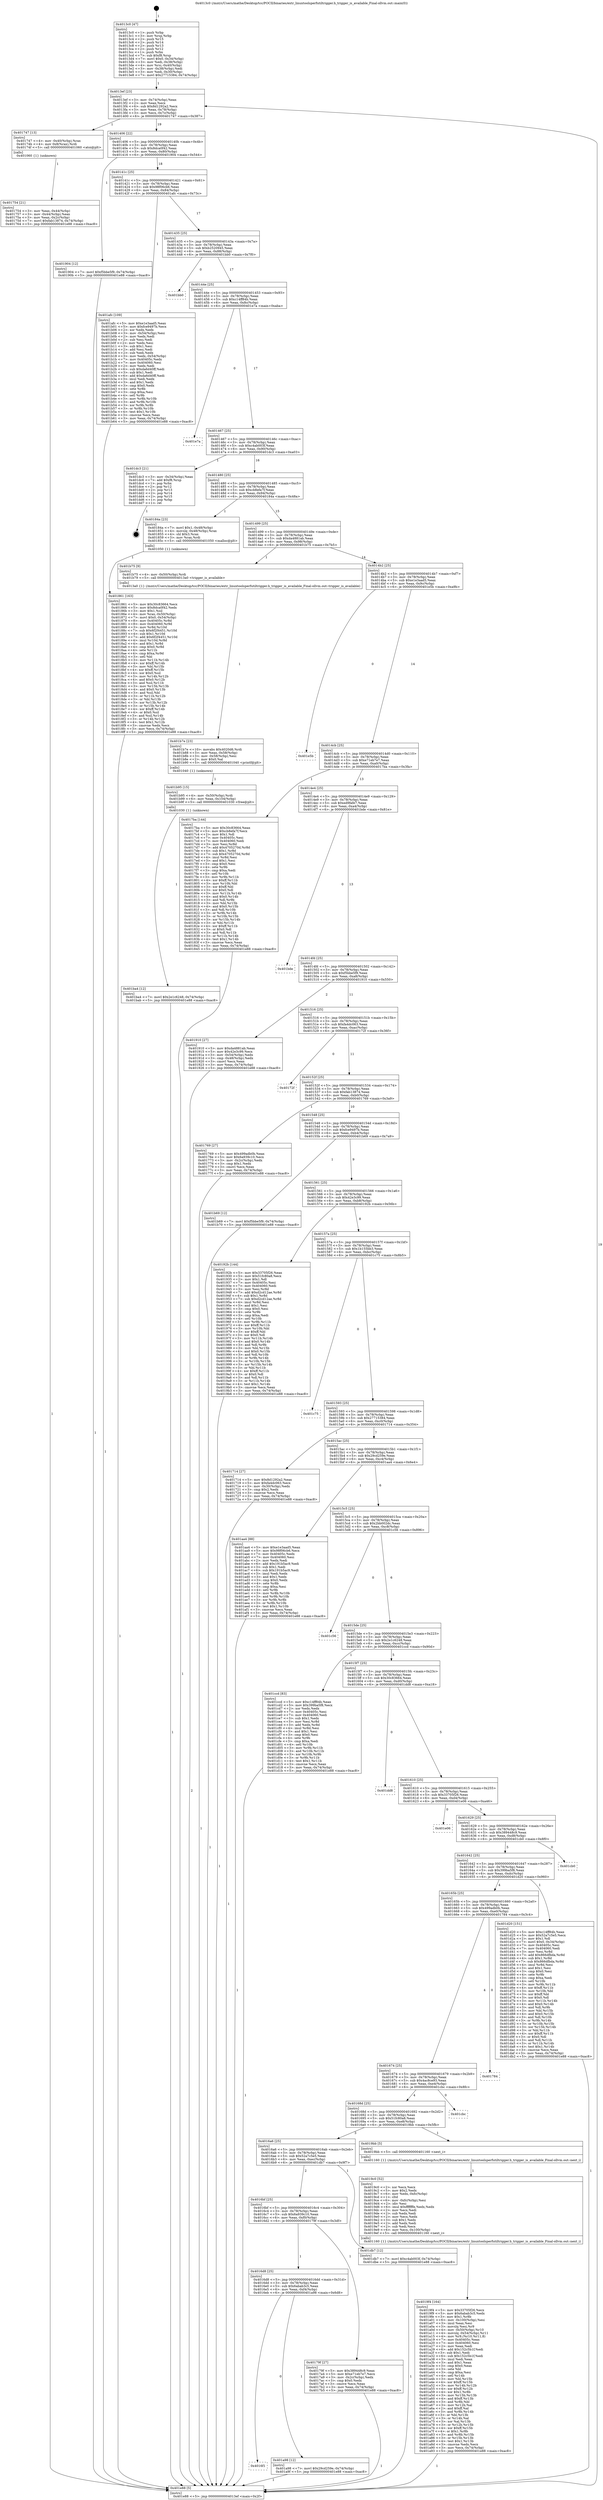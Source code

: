 digraph "0x4013c0" {
  label = "0x4013c0 (/mnt/c/Users/mathe/Desktop/tcc/POCII/binaries/extr_linuxtoolsperfutiltrigger.h_trigger_is_available_Final-ollvm.out::main(0))"
  labelloc = "t"
  node[shape=record]

  Entry [label="",width=0.3,height=0.3,shape=circle,fillcolor=black,style=filled]
  "0x4013ef" [label="{
     0x4013ef [23]\l
     | [instrs]\l
     &nbsp;&nbsp;0x4013ef \<+3\>: mov -0x74(%rbp),%eax\l
     &nbsp;&nbsp;0x4013f2 \<+2\>: mov %eax,%ecx\l
     &nbsp;&nbsp;0x4013f4 \<+6\>: sub $0x8d1292a2,%ecx\l
     &nbsp;&nbsp;0x4013fa \<+3\>: mov %eax,-0x78(%rbp)\l
     &nbsp;&nbsp;0x4013fd \<+3\>: mov %ecx,-0x7c(%rbp)\l
     &nbsp;&nbsp;0x401400 \<+6\>: je 0000000000401747 \<main+0x387\>\l
  }"]
  "0x401747" [label="{
     0x401747 [13]\l
     | [instrs]\l
     &nbsp;&nbsp;0x401747 \<+4\>: mov -0x40(%rbp),%rax\l
     &nbsp;&nbsp;0x40174b \<+4\>: mov 0x8(%rax),%rdi\l
     &nbsp;&nbsp;0x40174f \<+5\>: call 0000000000401060 \<atoi@plt\>\l
     | [calls]\l
     &nbsp;&nbsp;0x401060 \{1\} (unknown)\l
  }"]
  "0x401406" [label="{
     0x401406 [22]\l
     | [instrs]\l
     &nbsp;&nbsp;0x401406 \<+5\>: jmp 000000000040140b \<main+0x4b\>\l
     &nbsp;&nbsp;0x40140b \<+3\>: mov -0x78(%rbp),%eax\l
     &nbsp;&nbsp;0x40140e \<+5\>: sub $0x8dca0f42,%eax\l
     &nbsp;&nbsp;0x401413 \<+3\>: mov %eax,-0x80(%rbp)\l
     &nbsp;&nbsp;0x401416 \<+6\>: je 0000000000401904 \<main+0x544\>\l
  }"]
  Exit [label="",width=0.3,height=0.3,shape=circle,fillcolor=black,style=filled,peripheries=2]
  "0x401904" [label="{
     0x401904 [12]\l
     | [instrs]\l
     &nbsp;&nbsp;0x401904 \<+7\>: movl $0xf5bbe5f9,-0x74(%rbp)\l
     &nbsp;&nbsp;0x40190b \<+5\>: jmp 0000000000401e88 \<main+0xac8\>\l
  }"]
  "0x40141c" [label="{
     0x40141c [25]\l
     | [instrs]\l
     &nbsp;&nbsp;0x40141c \<+5\>: jmp 0000000000401421 \<main+0x61\>\l
     &nbsp;&nbsp;0x401421 \<+3\>: mov -0x78(%rbp),%eax\l
     &nbsp;&nbsp;0x401424 \<+5\>: sub $0x98f06cb6,%eax\l
     &nbsp;&nbsp;0x401429 \<+6\>: mov %eax,-0x84(%rbp)\l
     &nbsp;&nbsp;0x40142f \<+6\>: je 0000000000401afc \<main+0x73c\>\l
  }"]
  "0x401ba4" [label="{
     0x401ba4 [12]\l
     | [instrs]\l
     &nbsp;&nbsp;0x401ba4 \<+7\>: movl $0x2e1c6248,-0x74(%rbp)\l
     &nbsp;&nbsp;0x401bab \<+5\>: jmp 0000000000401e88 \<main+0xac8\>\l
  }"]
  "0x401afc" [label="{
     0x401afc [109]\l
     | [instrs]\l
     &nbsp;&nbsp;0x401afc \<+5\>: mov $0xe1e3aad5,%eax\l
     &nbsp;&nbsp;0x401b01 \<+5\>: mov $0xfce9497b,%ecx\l
     &nbsp;&nbsp;0x401b06 \<+2\>: xor %edx,%edx\l
     &nbsp;&nbsp;0x401b08 \<+3\>: mov -0x54(%rbp),%esi\l
     &nbsp;&nbsp;0x401b0b \<+2\>: mov %edx,%edi\l
     &nbsp;&nbsp;0x401b0d \<+2\>: sub %esi,%edi\l
     &nbsp;&nbsp;0x401b0f \<+2\>: mov %edx,%esi\l
     &nbsp;&nbsp;0x401b11 \<+3\>: sub $0x1,%esi\l
     &nbsp;&nbsp;0x401b14 \<+2\>: add %esi,%edi\l
     &nbsp;&nbsp;0x401b16 \<+2\>: sub %edi,%edx\l
     &nbsp;&nbsp;0x401b18 \<+3\>: mov %edx,-0x54(%rbp)\l
     &nbsp;&nbsp;0x401b1b \<+7\>: mov 0x40405c,%edx\l
     &nbsp;&nbsp;0x401b22 \<+7\>: mov 0x404060,%esi\l
     &nbsp;&nbsp;0x401b29 \<+2\>: mov %edx,%edi\l
     &nbsp;&nbsp;0x401b2b \<+6\>: sub $0xda6d40ff,%edi\l
     &nbsp;&nbsp;0x401b31 \<+3\>: sub $0x1,%edi\l
     &nbsp;&nbsp;0x401b34 \<+6\>: add $0xda6d40ff,%edi\l
     &nbsp;&nbsp;0x401b3a \<+3\>: imul %edi,%edx\l
     &nbsp;&nbsp;0x401b3d \<+3\>: and $0x1,%edx\l
     &nbsp;&nbsp;0x401b40 \<+3\>: cmp $0x0,%edx\l
     &nbsp;&nbsp;0x401b43 \<+4\>: sete %r8b\l
     &nbsp;&nbsp;0x401b47 \<+3\>: cmp $0xa,%esi\l
     &nbsp;&nbsp;0x401b4a \<+4\>: setl %r9b\l
     &nbsp;&nbsp;0x401b4e \<+3\>: mov %r8b,%r10b\l
     &nbsp;&nbsp;0x401b51 \<+3\>: and %r9b,%r10b\l
     &nbsp;&nbsp;0x401b54 \<+3\>: xor %r9b,%r8b\l
     &nbsp;&nbsp;0x401b57 \<+3\>: or %r8b,%r10b\l
     &nbsp;&nbsp;0x401b5a \<+4\>: test $0x1,%r10b\l
     &nbsp;&nbsp;0x401b5e \<+3\>: cmovne %ecx,%eax\l
     &nbsp;&nbsp;0x401b61 \<+3\>: mov %eax,-0x74(%rbp)\l
     &nbsp;&nbsp;0x401b64 \<+5\>: jmp 0000000000401e88 \<main+0xac8\>\l
  }"]
  "0x401435" [label="{
     0x401435 [25]\l
     | [instrs]\l
     &nbsp;&nbsp;0x401435 \<+5\>: jmp 000000000040143a \<main+0x7a\>\l
     &nbsp;&nbsp;0x40143a \<+3\>: mov -0x78(%rbp),%eax\l
     &nbsp;&nbsp;0x40143d \<+5\>: sub $0xb2520945,%eax\l
     &nbsp;&nbsp;0x401442 \<+6\>: mov %eax,-0x88(%rbp)\l
     &nbsp;&nbsp;0x401448 \<+6\>: je 0000000000401bb0 \<main+0x7f0\>\l
  }"]
  "0x401b95" [label="{
     0x401b95 [15]\l
     | [instrs]\l
     &nbsp;&nbsp;0x401b95 \<+4\>: mov -0x50(%rbp),%rdi\l
     &nbsp;&nbsp;0x401b99 \<+6\>: mov %eax,-0x104(%rbp)\l
     &nbsp;&nbsp;0x401b9f \<+5\>: call 0000000000401030 \<free@plt\>\l
     | [calls]\l
     &nbsp;&nbsp;0x401030 \{1\} (unknown)\l
  }"]
  "0x401bb0" [label="{
     0x401bb0\l
  }", style=dashed]
  "0x40144e" [label="{
     0x40144e [25]\l
     | [instrs]\l
     &nbsp;&nbsp;0x40144e \<+5\>: jmp 0000000000401453 \<main+0x93\>\l
     &nbsp;&nbsp;0x401453 \<+3\>: mov -0x78(%rbp),%eax\l
     &nbsp;&nbsp;0x401456 \<+5\>: sub $0xc14ff84b,%eax\l
     &nbsp;&nbsp;0x40145b \<+6\>: mov %eax,-0x8c(%rbp)\l
     &nbsp;&nbsp;0x401461 \<+6\>: je 0000000000401e7a \<main+0xaba\>\l
  }"]
  "0x401b7e" [label="{
     0x401b7e [23]\l
     | [instrs]\l
     &nbsp;&nbsp;0x401b7e \<+10\>: movabs $0x4020d6,%rdi\l
     &nbsp;&nbsp;0x401b88 \<+3\>: mov %eax,-0x58(%rbp)\l
     &nbsp;&nbsp;0x401b8b \<+3\>: mov -0x58(%rbp),%esi\l
     &nbsp;&nbsp;0x401b8e \<+2\>: mov $0x0,%al\l
     &nbsp;&nbsp;0x401b90 \<+5\>: call 0000000000401040 \<printf@plt\>\l
     | [calls]\l
     &nbsp;&nbsp;0x401040 \{1\} (unknown)\l
  }"]
  "0x401e7a" [label="{
     0x401e7a\l
  }", style=dashed]
  "0x401467" [label="{
     0x401467 [25]\l
     | [instrs]\l
     &nbsp;&nbsp;0x401467 \<+5\>: jmp 000000000040146c \<main+0xac\>\l
     &nbsp;&nbsp;0x40146c \<+3\>: mov -0x78(%rbp),%eax\l
     &nbsp;&nbsp;0x40146f \<+5\>: sub $0xc4ab003f,%eax\l
     &nbsp;&nbsp;0x401474 \<+6\>: mov %eax,-0x90(%rbp)\l
     &nbsp;&nbsp;0x40147a \<+6\>: je 0000000000401dc3 \<main+0xa03\>\l
  }"]
  "0x4016f1" [label="{
     0x4016f1\l
  }", style=dashed]
  "0x401dc3" [label="{
     0x401dc3 [21]\l
     | [instrs]\l
     &nbsp;&nbsp;0x401dc3 \<+3\>: mov -0x34(%rbp),%eax\l
     &nbsp;&nbsp;0x401dc6 \<+7\>: add $0xf8,%rsp\l
     &nbsp;&nbsp;0x401dcd \<+1\>: pop %rbx\l
     &nbsp;&nbsp;0x401dce \<+2\>: pop %r12\l
     &nbsp;&nbsp;0x401dd0 \<+2\>: pop %r13\l
     &nbsp;&nbsp;0x401dd2 \<+2\>: pop %r14\l
     &nbsp;&nbsp;0x401dd4 \<+2\>: pop %r15\l
     &nbsp;&nbsp;0x401dd6 \<+1\>: pop %rbp\l
     &nbsp;&nbsp;0x401dd7 \<+1\>: ret\l
  }"]
  "0x401480" [label="{
     0x401480 [25]\l
     | [instrs]\l
     &nbsp;&nbsp;0x401480 \<+5\>: jmp 0000000000401485 \<main+0xc5\>\l
     &nbsp;&nbsp;0x401485 \<+3\>: mov -0x78(%rbp),%eax\l
     &nbsp;&nbsp;0x401488 \<+5\>: sub $0xcb8efa7f,%eax\l
     &nbsp;&nbsp;0x40148d \<+6\>: mov %eax,-0x94(%rbp)\l
     &nbsp;&nbsp;0x401493 \<+6\>: je 000000000040184a \<main+0x48a\>\l
  }"]
  "0x401a98" [label="{
     0x401a98 [12]\l
     | [instrs]\l
     &nbsp;&nbsp;0x401a98 \<+7\>: movl $0x29cd259e,-0x74(%rbp)\l
     &nbsp;&nbsp;0x401a9f \<+5\>: jmp 0000000000401e88 \<main+0xac8\>\l
  }"]
  "0x40184a" [label="{
     0x40184a [23]\l
     | [instrs]\l
     &nbsp;&nbsp;0x40184a \<+7\>: movl $0x1,-0x48(%rbp)\l
     &nbsp;&nbsp;0x401851 \<+4\>: movslq -0x48(%rbp),%rax\l
     &nbsp;&nbsp;0x401855 \<+4\>: shl $0x3,%rax\l
     &nbsp;&nbsp;0x401859 \<+3\>: mov %rax,%rdi\l
     &nbsp;&nbsp;0x40185c \<+5\>: call 0000000000401050 \<malloc@plt\>\l
     | [calls]\l
     &nbsp;&nbsp;0x401050 \{1\} (unknown)\l
  }"]
  "0x401499" [label="{
     0x401499 [25]\l
     | [instrs]\l
     &nbsp;&nbsp;0x401499 \<+5\>: jmp 000000000040149e \<main+0xde\>\l
     &nbsp;&nbsp;0x40149e \<+3\>: mov -0x78(%rbp),%eax\l
     &nbsp;&nbsp;0x4014a1 \<+5\>: sub $0xda4881ab,%eax\l
     &nbsp;&nbsp;0x4014a6 \<+6\>: mov %eax,-0x98(%rbp)\l
     &nbsp;&nbsp;0x4014ac \<+6\>: je 0000000000401b75 \<main+0x7b5\>\l
  }"]
  "0x4019f4" [label="{
     0x4019f4 [164]\l
     | [instrs]\l
     &nbsp;&nbsp;0x4019f4 \<+5\>: mov $0x33705f26,%ecx\l
     &nbsp;&nbsp;0x4019f9 \<+5\>: mov $0x6abab3c5,%edx\l
     &nbsp;&nbsp;0x4019fe \<+3\>: mov $0x1,%r8b\l
     &nbsp;&nbsp;0x401a01 \<+6\>: mov -0x100(%rbp),%esi\l
     &nbsp;&nbsp;0x401a07 \<+3\>: imul %eax,%esi\l
     &nbsp;&nbsp;0x401a0a \<+3\>: movslq %esi,%r9\l
     &nbsp;&nbsp;0x401a0d \<+4\>: mov -0x50(%rbp),%r10\l
     &nbsp;&nbsp;0x401a11 \<+4\>: movslq -0x54(%rbp),%r11\l
     &nbsp;&nbsp;0x401a15 \<+4\>: mov %r9,(%r10,%r11,8)\l
     &nbsp;&nbsp;0x401a19 \<+7\>: mov 0x40405c,%eax\l
     &nbsp;&nbsp;0x401a20 \<+7\>: mov 0x404060,%esi\l
     &nbsp;&nbsp;0x401a27 \<+2\>: mov %eax,%edi\l
     &nbsp;&nbsp;0x401a29 \<+6\>: add $0x152c5b1f,%edi\l
     &nbsp;&nbsp;0x401a2f \<+3\>: sub $0x1,%edi\l
     &nbsp;&nbsp;0x401a32 \<+6\>: sub $0x152c5b1f,%edi\l
     &nbsp;&nbsp;0x401a38 \<+3\>: imul %edi,%eax\l
     &nbsp;&nbsp;0x401a3b \<+3\>: and $0x1,%eax\l
     &nbsp;&nbsp;0x401a3e \<+3\>: cmp $0x0,%eax\l
     &nbsp;&nbsp;0x401a41 \<+3\>: sete %bl\l
     &nbsp;&nbsp;0x401a44 \<+3\>: cmp $0xa,%esi\l
     &nbsp;&nbsp;0x401a47 \<+4\>: setl %r14b\l
     &nbsp;&nbsp;0x401a4b \<+3\>: mov %bl,%r15b\l
     &nbsp;&nbsp;0x401a4e \<+4\>: xor $0xff,%r15b\l
     &nbsp;&nbsp;0x401a52 \<+3\>: mov %r14b,%r12b\l
     &nbsp;&nbsp;0x401a55 \<+4\>: xor $0xff,%r12b\l
     &nbsp;&nbsp;0x401a59 \<+4\>: xor $0x1,%r8b\l
     &nbsp;&nbsp;0x401a5d \<+3\>: mov %r15b,%r13b\l
     &nbsp;&nbsp;0x401a60 \<+4\>: and $0xff,%r13b\l
     &nbsp;&nbsp;0x401a64 \<+3\>: and %r8b,%bl\l
     &nbsp;&nbsp;0x401a67 \<+3\>: mov %r12b,%al\l
     &nbsp;&nbsp;0x401a6a \<+2\>: and $0xff,%al\l
     &nbsp;&nbsp;0x401a6c \<+3\>: and %r8b,%r14b\l
     &nbsp;&nbsp;0x401a6f \<+3\>: or %bl,%r13b\l
     &nbsp;&nbsp;0x401a72 \<+3\>: or %r14b,%al\l
     &nbsp;&nbsp;0x401a75 \<+3\>: xor %al,%r13b\l
     &nbsp;&nbsp;0x401a78 \<+3\>: or %r12b,%r15b\l
     &nbsp;&nbsp;0x401a7b \<+4\>: xor $0xff,%r15b\l
     &nbsp;&nbsp;0x401a7f \<+4\>: or $0x1,%r8b\l
     &nbsp;&nbsp;0x401a83 \<+3\>: and %r8b,%r15b\l
     &nbsp;&nbsp;0x401a86 \<+3\>: or %r15b,%r13b\l
     &nbsp;&nbsp;0x401a89 \<+4\>: test $0x1,%r13b\l
     &nbsp;&nbsp;0x401a8d \<+3\>: cmovne %edx,%ecx\l
     &nbsp;&nbsp;0x401a90 \<+3\>: mov %ecx,-0x74(%rbp)\l
     &nbsp;&nbsp;0x401a93 \<+5\>: jmp 0000000000401e88 \<main+0xac8\>\l
  }"]
  "0x401b75" [label="{
     0x401b75 [9]\l
     | [instrs]\l
     &nbsp;&nbsp;0x401b75 \<+4\>: mov -0x50(%rbp),%rdi\l
     &nbsp;&nbsp;0x401b79 \<+5\>: call 00000000004013a0 \<trigger_is_available\>\l
     | [calls]\l
     &nbsp;&nbsp;0x4013a0 \{1\} (/mnt/c/Users/mathe/Desktop/tcc/POCII/binaries/extr_linuxtoolsperfutiltrigger.h_trigger_is_available_Final-ollvm.out::trigger_is_available)\l
  }"]
  "0x4014b2" [label="{
     0x4014b2 [25]\l
     | [instrs]\l
     &nbsp;&nbsp;0x4014b2 \<+5\>: jmp 00000000004014b7 \<main+0xf7\>\l
     &nbsp;&nbsp;0x4014b7 \<+3\>: mov -0x78(%rbp),%eax\l
     &nbsp;&nbsp;0x4014ba \<+5\>: sub $0xe1e3aad5,%eax\l
     &nbsp;&nbsp;0x4014bf \<+6\>: mov %eax,-0x9c(%rbp)\l
     &nbsp;&nbsp;0x4014c5 \<+6\>: je 0000000000401e5b \<main+0xa9b\>\l
  }"]
  "0x4019c0" [label="{
     0x4019c0 [52]\l
     | [instrs]\l
     &nbsp;&nbsp;0x4019c0 \<+2\>: xor %ecx,%ecx\l
     &nbsp;&nbsp;0x4019c2 \<+5\>: mov $0x2,%edx\l
     &nbsp;&nbsp;0x4019c7 \<+6\>: mov %edx,-0xfc(%rbp)\l
     &nbsp;&nbsp;0x4019cd \<+1\>: cltd\l
     &nbsp;&nbsp;0x4019ce \<+6\>: mov -0xfc(%rbp),%esi\l
     &nbsp;&nbsp;0x4019d4 \<+2\>: idiv %esi\l
     &nbsp;&nbsp;0x4019d6 \<+6\>: imul $0xfffffffe,%edx,%edx\l
     &nbsp;&nbsp;0x4019dc \<+2\>: mov %ecx,%edi\l
     &nbsp;&nbsp;0x4019de \<+2\>: sub %edx,%edi\l
     &nbsp;&nbsp;0x4019e0 \<+2\>: mov %ecx,%edx\l
     &nbsp;&nbsp;0x4019e2 \<+3\>: sub $0x1,%edx\l
     &nbsp;&nbsp;0x4019e5 \<+2\>: add %edx,%edi\l
     &nbsp;&nbsp;0x4019e7 \<+2\>: sub %edi,%ecx\l
     &nbsp;&nbsp;0x4019e9 \<+6\>: mov %ecx,-0x100(%rbp)\l
     &nbsp;&nbsp;0x4019ef \<+5\>: call 0000000000401160 \<next_i\>\l
     | [calls]\l
     &nbsp;&nbsp;0x401160 \{1\} (/mnt/c/Users/mathe/Desktop/tcc/POCII/binaries/extr_linuxtoolsperfutiltrigger.h_trigger_is_available_Final-ollvm.out::next_i)\l
  }"]
  "0x401e5b" [label="{
     0x401e5b\l
  }", style=dashed]
  "0x4014cb" [label="{
     0x4014cb [25]\l
     | [instrs]\l
     &nbsp;&nbsp;0x4014cb \<+5\>: jmp 00000000004014d0 \<main+0x110\>\l
     &nbsp;&nbsp;0x4014d0 \<+3\>: mov -0x78(%rbp),%eax\l
     &nbsp;&nbsp;0x4014d3 \<+5\>: sub $0xe71eb7e7,%eax\l
     &nbsp;&nbsp;0x4014d8 \<+6\>: mov %eax,-0xa0(%rbp)\l
     &nbsp;&nbsp;0x4014de \<+6\>: je 00000000004017ba \<main+0x3fa\>\l
  }"]
  "0x401861" [label="{
     0x401861 [163]\l
     | [instrs]\l
     &nbsp;&nbsp;0x401861 \<+5\>: mov $0x30c83664,%ecx\l
     &nbsp;&nbsp;0x401866 \<+5\>: mov $0x8dca0f42,%edx\l
     &nbsp;&nbsp;0x40186b \<+3\>: mov $0x1,%sil\l
     &nbsp;&nbsp;0x40186e \<+4\>: mov %rax,-0x50(%rbp)\l
     &nbsp;&nbsp;0x401872 \<+7\>: movl $0x0,-0x54(%rbp)\l
     &nbsp;&nbsp;0x401879 \<+8\>: mov 0x40405c,%r8d\l
     &nbsp;&nbsp;0x401881 \<+8\>: mov 0x404060,%r9d\l
     &nbsp;&nbsp;0x401889 \<+3\>: mov %r8d,%r10d\l
     &nbsp;&nbsp;0x40188c \<+7\>: sub $0x6f2f4451,%r10d\l
     &nbsp;&nbsp;0x401893 \<+4\>: sub $0x1,%r10d\l
     &nbsp;&nbsp;0x401897 \<+7\>: add $0x6f2f4451,%r10d\l
     &nbsp;&nbsp;0x40189e \<+4\>: imul %r10d,%r8d\l
     &nbsp;&nbsp;0x4018a2 \<+4\>: and $0x1,%r8d\l
     &nbsp;&nbsp;0x4018a6 \<+4\>: cmp $0x0,%r8d\l
     &nbsp;&nbsp;0x4018aa \<+4\>: sete %r11b\l
     &nbsp;&nbsp;0x4018ae \<+4\>: cmp $0xa,%r9d\l
     &nbsp;&nbsp;0x4018b2 \<+3\>: setl %bl\l
     &nbsp;&nbsp;0x4018b5 \<+3\>: mov %r11b,%r14b\l
     &nbsp;&nbsp;0x4018b8 \<+4\>: xor $0xff,%r14b\l
     &nbsp;&nbsp;0x4018bc \<+3\>: mov %bl,%r15b\l
     &nbsp;&nbsp;0x4018bf \<+4\>: xor $0xff,%r15b\l
     &nbsp;&nbsp;0x4018c3 \<+4\>: xor $0x0,%sil\l
     &nbsp;&nbsp;0x4018c7 \<+3\>: mov %r14b,%r12b\l
     &nbsp;&nbsp;0x4018ca \<+4\>: and $0x0,%r12b\l
     &nbsp;&nbsp;0x4018ce \<+3\>: and %sil,%r11b\l
     &nbsp;&nbsp;0x4018d1 \<+3\>: mov %r15b,%r13b\l
     &nbsp;&nbsp;0x4018d4 \<+4\>: and $0x0,%r13b\l
     &nbsp;&nbsp;0x4018d8 \<+3\>: and %sil,%bl\l
     &nbsp;&nbsp;0x4018db \<+3\>: or %r11b,%r12b\l
     &nbsp;&nbsp;0x4018de \<+3\>: or %bl,%r13b\l
     &nbsp;&nbsp;0x4018e1 \<+3\>: xor %r13b,%r12b\l
     &nbsp;&nbsp;0x4018e4 \<+3\>: or %r15b,%r14b\l
     &nbsp;&nbsp;0x4018e7 \<+4\>: xor $0xff,%r14b\l
     &nbsp;&nbsp;0x4018eb \<+4\>: or $0x0,%sil\l
     &nbsp;&nbsp;0x4018ef \<+3\>: and %sil,%r14b\l
     &nbsp;&nbsp;0x4018f2 \<+3\>: or %r14b,%r12b\l
     &nbsp;&nbsp;0x4018f5 \<+4\>: test $0x1,%r12b\l
     &nbsp;&nbsp;0x4018f9 \<+3\>: cmovne %edx,%ecx\l
     &nbsp;&nbsp;0x4018fc \<+3\>: mov %ecx,-0x74(%rbp)\l
     &nbsp;&nbsp;0x4018ff \<+5\>: jmp 0000000000401e88 \<main+0xac8\>\l
  }"]
  "0x4017ba" [label="{
     0x4017ba [144]\l
     | [instrs]\l
     &nbsp;&nbsp;0x4017ba \<+5\>: mov $0x30c83664,%eax\l
     &nbsp;&nbsp;0x4017bf \<+5\>: mov $0xcb8efa7f,%ecx\l
     &nbsp;&nbsp;0x4017c4 \<+2\>: mov $0x1,%dl\l
     &nbsp;&nbsp;0x4017c6 \<+7\>: mov 0x40405c,%esi\l
     &nbsp;&nbsp;0x4017cd \<+7\>: mov 0x404060,%edi\l
     &nbsp;&nbsp;0x4017d4 \<+3\>: mov %esi,%r8d\l
     &nbsp;&nbsp;0x4017d7 \<+7\>: add $0x4705270d,%r8d\l
     &nbsp;&nbsp;0x4017de \<+4\>: sub $0x1,%r8d\l
     &nbsp;&nbsp;0x4017e2 \<+7\>: sub $0x4705270d,%r8d\l
     &nbsp;&nbsp;0x4017e9 \<+4\>: imul %r8d,%esi\l
     &nbsp;&nbsp;0x4017ed \<+3\>: and $0x1,%esi\l
     &nbsp;&nbsp;0x4017f0 \<+3\>: cmp $0x0,%esi\l
     &nbsp;&nbsp;0x4017f3 \<+4\>: sete %r9b\l
     &nbsp;&nbsp;0x4017f7 \<+3\>: cmp $0xa,%edi\l
     &nbsp;&nbsp;0x4017fa \<+4\>: setl %r10b\l
     &nbsp;&nbsp;0x4017fe \<+3\>: mov %r9b,%r11b\l
     &nbsp;&nbsp;0x401801 \<+4\>: xor $0xff,%r11b\l
     &nbsp;&nbsp;0x401805 \<+3\>: mov %r10b,%bl\l
     &nbsp;&nbsp;0x401808 \<+3\>: xor $0xff,%bl\l
     &nbsp;&nbsp;0x40180b \<+3\>: xor $0x0,%dl\l
     &nbsp;&nbsp;0x40180e \<+3\>: mov %r11b,%r14b\l
     &nbsp;&nbsp;0x401811 \<+4\>: and $0x0,%r14b\l
     &nbsp;&nbsp;0x401815 \<+3\>: and %dl,%r9b\l
     &nbsp;&nbsp;0x401818 \<+3\>: mov %bl,%r15b\l
     &nbsp;&nbsp;0x40181b \<+4\>: and $0x0,%r15b\l
     &nbsp;&nbsp;0x40181f \<+3\>: and %dl,%r10b\l
     &nbsp;&nbsp;0x401822 \<+3\>: or %r9b,%r14b\l
     &nbsp;&nbsp;0x401825 \<+3\>: or %r10b,%r15b\l
     &nbsp;&nbsp;0x401828 \<+3\>: xor %r15b,%r14b\l
     &nbsp;&nbsp;0x40182b \<+3\>: or %bl,%r11b\l
     &nbsp;&nbsp;0x40182e \<+4\>: xor $0xff,%r11b\l
     &nbsp;&nbsp;0x401832 \<+3\>: or $0x0,%dl\l
     &nbsp;&nbsp;0x401835 \<+3\>: and %dl,%r11b\l
     &nbsp;&nbsp;0x401838 \<+3\>: or %r11b,%r14b\l
     &nbsp;&nbsp;0x40183b \<+4\>: test $0x1,%r14b\l
     &nbsp;&nbsp;0x40183f \<+3\>: cmovne %ecx,%eax\l
     &nbsp;&nbsp;0x401842 \<+3\>: mov %eax,-0x74(%rbp)\l
     &nbsp;&nbsp;0x401845 \<+5\>: jmp 0000000000401e88 \<main+0xac8\>\l
  }"]
  "0x4014e4" [label="{
     0x4014e4 [25]\l
     | [instrs]\l
     &nbsp;&nbsp;0x4014e4 \<+5\>: jmp 00000000004014e9 \<main+0x129\>\l
     &nbsp;&nbsp;0x4014e9 \<+3\>: mov -0x78(%rbp),%eax\l
     &nbsp;&nbsp;0x4014ec \<+5\>: sub $0xed9fafe7,%eax\l
     &nbsp;&nbsp;0x4014f1 \<+6\>: mov %eax,-0xa4(%rbp)\l
     &nbsp;&nbsp;0x4014f7 \<+6\>: je 0000000000401bde \<main+0x81e\>\l
  }"]
  "0x4016d8" [label="{
     0x4016d8 [25]\l
     | [instrs]\l
     &nbsp;&nbsp;0x4016d8 \<+5\>: jmp 00000000004016dd \<main+0x31d\>\l
     &nbsp;&nbsp;0x4016dd \<+3\>: mov -0x78(%rbp),%eax\l
     &nbsp;&nbsp;0x4016e0 \<+5\>: sub $0x6abab3c5,%eax\l
     &nbsp;&nbsp;0x4016e5 \<+6\>: mov %eax,-0xf4(%rbp)\l
     &nbsp;&nbsp;0x4016eb \<+6\>: je 0000000000401a98 \<main+0x6d8\>\l
  }"]
  "0x401bde" [label="{
     0x401bde\l
  }", style=dashed]
  "0x4014fd" [label="{
     0x4014fd [25]\l
     | [instrs]\l
     &nbsp;&nbsp;0x4014fd \<+5\>: jmp 0000000000401502 \<main+0x142\>\l
     &nbsp;&nbsp;0x401502 \<+3\>: mov -0x78(%rbp),%eax\l
     &nbsp;&nbsp;0x401505 \<+5\>: sub $0xf5bbe5f9,%eax\l
     &nbsp;&nbsp;0x40150a \<+6\>: mov %eax,-0xa8(%rbp)\l
     &nbsp;&nbsp;0x401510 \<+6\>: je 0000000000401910 \<main+0x550\>\l
  }"]
  "0x40179f" [label="{
     0x40179f [27]\l
     | [instrs]\l
     &nbsp;&nbsp;0x40179f \<+5\>: mov $0x389448c9,%eax\l
     &nbsp;&nbsp;0x4017a4 \<+5\>: mov $0xe71eb7e7,%ecx\l
     &nbsp;&nbsp;0x4017a9 \<+3\>: mov -0x2c(%rbp),%edx\l
     &nbsp;&nbsp;0x4017ac \<+3\>: cmp $0x0,%edx\l
     &nbsp;&nbsp;0x4017af \<+3\>: cmove %ecx,%eax\l
     &nbsp;&nbsp;0x4017b2 \<+3\>: mov %eax,-0x74(%rbp)\l
     &nbsp;&nbsp;0x4017b5 \<+5\>: jmp 0000000000401e88 \<main+0xac8\>\l
  }"]
  "0x401910" [label="{
     0x401910 [27]\l
     | [instrs]\l
     &nbsp;&nbsp;0x401910 \<+5\>: mov $0xda4881ab,%eax\l
     &nbsp;&nbsp;0x401915 \<+5\>: mov $0x42e3c99,%ecx\l
     &nbsp;&nbsp;0x40191a \<+3\>: mov -0x54(%rbp),%edx\l
     &nbsp;&nbsp;0x40191d \<+3\>: cmp -0x48(%rbp),%edx\l
     &nbsp;&nbsp;0x401920 \<+3\>: cmovl %ecx,%eax\l
     &nbsp;&nbsp;0x401923 \<+3\>: mov %eax,-0x74(%rbp)\l
     &nbsp;&nbsp;0x401926 \<+5\>: jmp 0000000000401e88 \<main+0xac8\>\l
  }"]
  "0x401516" [label="{
     0x401516 [25]\l
     | [instrs]\l
     &nbsp;&nbsp;0x401516 \<+5\>: jmp 000000000040151b \<main+0x15b\>\l
     &nbsp;&nbsp;0x40151b \<+3\>: mov -0x78(%rbp),%eax\l
     &nbsp;&nbsp;0x40151e \<+5\>: sub $0xfa4dc063,%eax\l
     &nbsp;&nbsp;0x401523 \<+6\>: mov %eax,-0xac(%rbp)\l
     &nbsp;&nbsp;0x401529 \<+6\>: je 000000000040172f \<main+0x36f\>\l
  }"]
  "0x4016bf" [label="{
     0x4016bf [25]\l
     | [instrs]\l
     &nbsp;&nbsp;0x4016bf \<+5\>: jmp 00000000004016c4 \<main+0x304\>\l
     &nbsp;&nbsp;0x4016c4 \<+3\>: mov -0x78(%rbp),%eax\l
     &nbsp;&nbsp;0x4016c7 \<+5\>: sub $0x6a939c10,%eax\l
     &nbsp;&nbsp;0x4016cc \<+6\>: mov %eax,-0xf0(%rbp)\l
     &nbsp;&nbsp;0x4016d2 \<+6\>: je 000000000040179f \<main+0x3df\>\l
  }"]
  "0x40172f" [label="{
     0x40172f\l
  }", style=dashed]
  "0x40152f" [label="{
     0x40152f [25]\l
     | [instrs]\l
     &nbsp;&nbsp;0x40152f \<+5\>: jmp 0000000000401534 \<main+0x174\>\l
     &nbsp;&nbsp;0x401534 \<+3\>: mov -0x78(%rbp),%eax\l
     &nbsp;&nbsp;0x401537 \<+5\>: sub $0xfab13874,%eax\l
     &nbsp;&nbsp;0x40153c \<+6\>: mov %eax,-0xb0(%rbp)\l
     &nbsp;&nbsp;0x401542 \<+6\>: je 0000000000401769 \<main+0x3a9\>\l
  }"]
  "0x401db7" [label="{
     0x401db7 [12]\l
     | [instrs]\l
     &nbsp;&nbsp;0x401db7 \<+7\>: movl $0xc4ab003f,-0x74(%rbp)\l
     &nbsp;&nbsp;0x401dbe \<+5\>: jmp 0000000000401e88 \<main+0xac8\>\l
  }"]
  "0x401769" [label="{
     0x401769 [27]\l
     | [instrs]\l
     &nbsp;&nbsp;0x401769 \<+5\>: mov $0x499adb0b,%eax\l
     &nbsp;&nbsp;0x40176e \<+5\>: mov $0x6a939c10,%ecx\l
     &nbsp;&nbsp;0x401773 \<+3\>: mov -0x2c(%rbp),%edx\l
     &nbsp;&nbsp;0x401776 \<+3\>: cmp $0x1,%edx\l
     &nbsp;&nbsp;0x401779 \<+3\>: cmovl %ecx,%eax\l
     &nbsp;&nbsp;0x40177c \<+3\>: mov %eax,-0x74(%rbp)\l
     &nbsp;&nbsp;0x40177f \<+5\>: jmp 0000000000401e88 \<main+0xac8\>\l
  }"]
  "0x401548" [label="{
     0x401548 [25]\l
     | [instrs]\l
     &nbsp;&nbsp;0x401548 \<+5\>: jmp 000000000040154d \<main+0x18d\>\l
     &nbsp;&nbsp;0x40154d \<+3\>: mov -0x78(%rbp),%eax\l
     &nbsp;&nbsp;0x401550 \<+5\>: sub $0xfce9497b,%eax\l
     &nbsp;&nbsp;0x401555 \<+6\>: mov %eax,-0xb4(%rbp)\l
     &nbsp;&nbsp;0x40155b \<+6\>: je 0000000000401b69 \<main+0x7a9\>\l
  }"]
  "0x4016a6" [label="{
     0x4016a6 [25]\l
     | [instrs]\l
     &nbsp;&nbsp;0x4016a6 \<+5\>: jmp 00000000004016ab \<main+0x2eb\>\l
     &nbsp;&nbsp;0x4016ab \<+3\>: mov -0x78(%rbp),%eax\l
     &nbsp;&nbsp;0x4016ae \<+5\>: sub $0x52a7c5e5,%eax\l
     &nbsp;&nbsp;0x4016b3 \<+6\>: mov %eax,-0xec(%rbp)\l
     &nbsp;&nbsp;0x4016b9 \<+6\>: je 0000000000401db7 \<main+0x9f7\>\l
  }"]
  "0x401b69" [label="{
     0x401b69 [12]\l
     | [instrs]\l
     &nbsp;&nbsp;0x401b69 \<+7\>: movl $0xf5bbe5f9,-0x74(%rbp)\l
     &nbsp;&nbsp;0x401b70 \<+5\>: jmp 0000000000401e88 \<main+0xac8\>\l
  }"]
  "0x401561" [label="{
     0x401561 [25]\l
     | [instrs]\l
     &nbsp;&nbsp;0x401561 \<+5\>: jmp 0000000000401566 \<main+0x1a6\>\l
     &nbsp;&nbsp;0x401566 \<+3\>: mov -0x78(%rbp),%eax\l
     &nbsp;&nbsp;0x401569 \<+5\>: sub $0x42e3c99,%eax\l
     &nbsp;&nbsp;0x40156e \<+6\>: mov %eax,-0xb8(%rbp)\l
     &nbsp;&nbsp;0x401574 \<+6\>: je 000000000040192b \<main+0x56b\>\l
  }"]
  "0x4019bb" [label="{
     0x4019bb [5]\l
     | [instrs]\l
     &nbsp;&nbsp;0x4019bb \<+5\>: call 0000000000401160 \<next_i\>\l
     | [calls]\l
     &nbsp;&nbsp;0x401160 \{1\} (/mnt/c/Users/mathe/Desktop/tcc/POCII/binaries/extr_linuxtoolsperfutiltrigger.h_trigger_is_available_Final-ollvm.out::next_i)\l
  }"]
  "0x40192b" [label="{
     0x40192b [144]\l
     | [instrs]\l
     &nbsp;&nbsp;0x40192b \<+5\>: mov $0x33705f26,%eax\l
     &nbsp;&nbsp;0x401930 \<+5\>: mov $0x51fc80a8,%ecx\l
     &nbsp;&nbsp;0x401935 \<+2\>: mov $0x1,%dl\l
     &nbsp;&nbsp;0x401937 \<+7\>: mov 0x40405c,%esi\l
     &nbsp;&nbsp;0x40193e \<+7\>: mov 0x404060,%edi\l
     &nbsp;&nbsp;0x401945 \<+3\>: mov %esi,%r8d\l
     &nbsp;&nbsp;0x401948 \<+7\>: add $0xd2cd12ae,%r8d\l
     &nbsp;&nbsp;0x40194f \<+4\>: sub $0x1,%r8d\l
     &nbsp;&nbsp;0x401953 \<+7\>: sub $0xd2cd12ae,%r8d\l
     &nbsp;&nbsp;0x40195a \<+4\>: imul %r8d,%esi\l
     &nbsp;&nbsp;0x40195e \<+3\>: and $0x1,%esi\l
     &nbsp;&nbsp;0x401961 \<+3\>: cmp $0x0,%esi\l
     &nbsp;&nbsp;0x401964 \<+4\>: sete %r9b\l
     &nbsp;&nbsp;0x401968 \<+3\>: cmp $0xa,%edi\l
     &nbsp;&nbsp;0x40196b \<+4\>: setl %r10b\l
     &nbsp;&nbsp;0x40196f \<+3\>: mov %r9b,%r11b\l
     &nbsp;&nbsp;0x401972 \<+4\>: xor $0xff,%r11b\l
     &nbsp;&nbsp;0x401976 \<+3\>: mov %r10b,%bl\l
     &nbsp;&nbsp;0x401979 \<+3\>: xor $0xff,%bl\l
     &nbsp;&nbsp;0x40197c \<+3\>: xor $0x0,%dl\l
     &nbsp;&nbsp;0x40197f \<+3\>: mov %r11b,%r14b\l
     &nbsp;&nbsp;0x401982 \<+4\>: and $0x0,%r14b\l
     &nbsp;&nbsp;0x401986 \<+3\>: and %dl,%r9b\l
     &nbsp;&nbsp;0x401989 \<+3\>: mov %bl,%r15b\l
     &nbsp;&nbsp;0x40198c \<+4\>: and $0x0,%r15b\l
     &nbsp;&nbsp;0x401990 \<+3\>: and %dl,%r10b\l
     &nbsp;&nbsp;0x401993 \<+3\>: or %r9b,%r14b\l
     &nbsp;&nbsp;0x401996 \<+3\>: or %r10b,%r15b\l
     &nbsp;&nbsp;0x401999 \<+3\>: xor %r15b,%r14b\l
     &nbsp;&nbsp;0x40199c \<+3\>: or %bl,%r11b\l
     &nbsp;&nbsp;0x40199f \<+4\>: xor $0xff,%r11b\l
     &nbsp;&nbsp;0x4019a3 \<+3\>: or $0x0,%dl\l
     &nbsp;&nbsp;0x4019a6 \<+3\>: and %dl,%r11b\l
     &nbsp;&nbsp;0x4019a9 \<+3\>: or %r11b,%r14b\l
     &nbsp;&nbsp;0x4019ac \<+4\>: test $0x1,%r14b\l
     &nbsp;&nbsp;0x4019b0 \<+3\>: cmovne %ecx,%eax\l
     &nbsp;&nbsp;0x4019b3 \<+3\>: mov %eax,-0x74(%rbp)\l
     &nbsp;&nbsp;0x4019b6 \<+5\>: jmp 0000000000401e88 \<main+0xac8\>\l
  }"]
  "0x40157a" [label="{
     0x40157a [25]\l
     | [instrs]\l
     &nbsp;&nbsp;0x40157a \<+5\>: jmp 000000000040157f \<main+0x1bf\>\l
     &nbsp;&nbsp;0x40157f \<+3\>: mov -0x78(%rbp),%eax\l
     &nbsp;&nbsp;0x401582 \<+5\>: sub $0x1b155bb3,%eax\l
     &nbsp;&nbsp;0x401587 \<+6\>: mov %eax,-0xbc(%rbp)\l
     &nbsp;&nbsp;0x40158d \<+6\>: je 0000000000401c75 \<main+0x8b5\>\l
  }"]
  "0x40168d" [label="{
     0x40168d [25]\l
     | [instrs]\l
     &nbsp;&nbsp;0x40168d \<+5\>: jmp 0000000000401692 \<main+0x2d2\>\l
     &nbsp;&nbsp;0x401692 \<+3\>: mov -0x78(%rbp),%eax\l
     &nbsp;&nbsp;0x401695 \<+5\>: sub $0x51fc80a8,%eax\l
     &nbsp;&nbsp;0x40169a \<+6\>: mov %eax,-0xe8(%rbp)\l
     &nbsp;&nbsp;0x4016a0 \<+6\>: je 00000000004019bb \<main+0x5fb\>\l
  }"]
  "0x401c75" [label="{
     0x401c75\l
  }", style=dashed]
  "0x401593" [label="{
     0x401593 [25]\l
     | [instrs]\l
     &nbsp;&nbsp;0x401593 \<+5\>: jmp 0000000000401598 \<main+0x1d8\>\l
     &nbsp;&nbsp;0x401598 \<+3\>: mov -0x78(%rbp),%eax\l
     &nbsp;&nbsp;0x40159b \<+5\>: sub $0x27715384,%eax\l
     &nbsp;&nbsp;0x4015a0 \<+6\>: mov %eax,-0xc0(%rbp)\l
     &nbsp;&nbsp;0x4015a6 \<+6\>: je 0000000000401714 \<main+0x354\>\l
  }"]
  "0x401cbc" [label="{
     0x401cbc\l
  }", style=dashed]
  "0x401714" [label="{
     0x401714 [27]\l
     | [instrs]\l
     &nbsp;&nbsp;0x401714 \<+5\>: mov $0x8d1292a2,%eax\l
     &nbsp;&nbsp;0x401719 \<+5\>: mov $0xfa4dc063,%ecx\l
     &nbsp;&nbsp;0x40171e \<+3\>: mov -0x30(%rbp),%edx\l
     &nbsp;&nbsp;0x401721 \<+3\>: cmp $0x2,%edx\l
     &nbsp;&nbsp;0x401724 \<+3\>: cmovne %ecx,%eax\l
     &nbsp;&nbsp;0x401727 \<+3\>: mov %eax,-0x74(%rbp)\l
     &nbsp;&nbsp;0x40172a \<+5\>: jmp 0000000000401e88 \<main+0xac8\>\l
  }"]
  "0x4015ac" [label="{
     0x4015ac [25]\l
     | [instrs]\l
     &nbsp;&nbsp;0x4015ac \<+5\>: jmp 00000000004015b1 \<main+0x1f1\>\l
     &nbsp;&nbsp;0x4015b1 \<+3\>: mov -0x78(%rbp),%eax\l
     &nbsp;&nbsp;0x4015b4 \<+5\>: sub $0x29cd259e,%eax\l
     &nbsp;&nbsp;0x4015b9 \<+6\>: mov %eax,-0xc4(%rbp)\l
     &nbsp;&nbsp;0x4015bf \<+6\>: je 0000000000401aa4 \<main+0x6e4\>\l
  }"]
  "0x401e88" [label="{
     0x401e88 [5]\l
     | [instrs]\l
     &nbsp;&nbsp;0x401e88 \<+5\>: jmp 00000000004013ef \<main+0x2f\>\l
  }"]
  "0x4013c0" [label="{
     0x4013c0 [47]\l
     | [instrs]\l
     &nbsp;&nbsp;0x4013c0 \<+1\>: push %rbp\l
     &nbsp;&nbsp;0x4013c1 \<+3\>: mov %rsp,%rbp\l
     &nbsp;&nbsp;0x4013c4 \<+2\>: push %r15\l
     &nbsp;&nbsp;0x4013c6 \<+2\>: push %r14\l
     &nbsp;&nbsp;0x4013c8 \<+2\>: push %r13\l
     &nbsp;&nbsp;0x4013ca \<+2\>: push %r12\l
     &nbsp;&nbsp;0x4013cc \<+1\>: push %rbx\l
     &nbsp;&nbsp;0x4013cd \<+7\>: sub $0xf8,%rsp\l
     &nbsp;&nbsp;0x4013d4 \<+7\>: movl $0x0,-0x34(%rbp)\l
     &nbsp;&nbsp;0x4013db \<+3\>: mov %edi,-0x38(%rbp)\l
     &nbsp;&nbsp;0x4013de \<+4\>: mov %rsi,-0x40(%rbp)\l
     &nbsp;&nbsp;0x4013e2 \<+3\>: mov -0x38(%rbp),%edi\l
     &nbsp;&nbsp;0x4013e5 \<+3\>: mov %edi,-0x30(%rbp)\l
     &nbsp;&nbsp;0x4013e8 \<+7\>: movl $0x27715384,-0x74(%rbp)\l
  }"]
  "0x401754" [label="{
     0x401754 [21]\l
     | [instrs]\l
     &nbsp;&nbsp;0x401754 \<+3\>: mov %eax,-0x44(%rbp)\l
     &nbsp;&nbsp;0x401757 \<+3\>: mov -0x44(%rbp),%eax\l
     &nbsp;&nbsp;0x40175a \<+3\>: mov %eax,-0x2c(%rbp)\l
     &nbsp;&nbsp;0x40175d \<+7\>: movl $0xfab13874,-0x74(%rbp)\l
     &nbsp;&nbsp;0x401764 \<+5\>: jmp 0000000000401e88 \<main+0xac8\>\l
  }"]
  "0x401674" [label="{
     0x401674 [25]\l
     | [instrs]\l
     &nbsp;&nbsp;0x401674 \<+5\>: jmp 0000000000401679 \<main+0x2b9\>\l
     &nbsp;&nbsp;0x401679 \<+3\>: mov -0x78(%rbp),%eax\l
     &nbsp;&nbsp;0x40167c \<+5\>: sub $0x4ac8ce93,%eax\l
     &nbsp;&nbsp;0x401681 \<+6\>: mov %eax,-0xe4(%rbp)\l
     &nbsp;&nbsp;0x401687 \<+6\>: je 0000000000401cbc \<main+0x8fc\>\l
  }"]
  "0x401aa4" [label="{
     0x401aa4 [88]\l
     | [instrs]\l
     &nbsp;&nbsp;0x401aa4 \<+5\>: mov $0xe1e3aad5,%eax\l
     &nbsp;&nbsp;0x401aa9 \<+5\>: mov $0x98f06cb6,%ecx\l
     &nbsp;&nbsp;0x401aae \<+7\>: mov 0x40405c,%edx\l
     &nbsp;&nbsp;0x401ab5 \<+7\>: mov 0x404060,%esi\l
     &nbsp;&nbsp;0x401abc \<+2\>: mov %edx,%edi\l
     &nbsp;&nbsp;0x401abe \<+6\>: add $0x191b5ac9,%edi\l
     &nbsp;&nbsp;0x401ac4 \<+3\>: sub $0x1,%edi\l
     &nbsp;&nbsp;0x401ac7 \<+6\>: sub $0x191b5ac9,%edi\l
     &nbsp;&nbsp;0x401acd \<+3\>: imul %edi,%edx\l
     &nbsp;&nbsp;0x401ad0 \<+3\>: and $0x1,%edx\l
     &nbsp;&nbsp;0x401ad3 \<+3\>: cmp $0x0,%edx\l
     &nbsp;&nbsp;0x401ad6 \<+4\>: sete %r8b\l
     &nbsp;&nbsp;0x401ada \<+3\>: cmp $0xa,%esi\l
     &nbsp;&nbsp;0x401add \<+4\>: setl %r9b\l
     &nbsp;&nbsp;0x401ae1 \<+3\>: mov %r8b,%r10b\l
     &nbsp;&nbsp;0x401ae4 \<+3\>: and %r9b,%r10b\l
     &nbsp;&nbsp;0x401ae7 \<+3\>: xor %r9b,%r8b\l
     &nbsp;&nbsp;0x401aea \<+3\>: or %r8b,%r10b\l
     &nbsp;&nbsp;0x401aed \<+4\>: test $0x1,%r10b\l
     &nbsp;&nbsp;0x401af1 \<+3\>: cmovne %ecx,%eax\l
     &nbsp;&nbsp;0x401af4 \<+3\>: mov %eax,-0x74(%rbp)\l
     &nbsp;&nbsp;0x401af7 \<+5\>: jmp 0000000000401e88 \<main+0xac8\>\l
  }"]
  "0x4015c5" [label="{
     0x4015c5 [25]\l
     | [instrs]\l
     &nbsp;&nbsp;0x4015c5 \<+5\>: jmp 00000000004015ca \<main+0x20a\>\l
     &nbsp;&nbsp;0x4015ca \<+3\>: mov -0x78(%rbp),%eax\l
     &nbsp;&nbsp;0x4015cd \<+5\>: sub $0x2bb002dc,%eax\l
     &nbsp;&nbsp;0x4015d2 \<+6\>: mov %eax,-0xc8(%rbp)\l
     &nbsp;&nbsp;0x4015d8 \<+6\>: je 0000000000401c56 \<main+0x896\>\l
  }"]
  "0x401784" [label="{
     0x401784\l
  }", style=dashed]
  "0x401c56" [label="{
     0x401c56\l
  }", style=dashed]
  "0x4015de" [label="{
     0x4015de [25]\l
     | [instrs]\l
     &nbsp;&nbsp;0x4015de \<+5\>: jmp 00000000004015e3 \<main+0x223\>\l
     &nbsp;&nbsp;0x4015e3 \<+3\>: mov -0x78(%rbp),%eax\l
     &nbsp;&nbsp;0x4015e6 \<+5\>: sub $0x2e1c6248,%eax\l
     &nbsp;&nbsp;0x4015eb \<+6\>: mov %eax,-0xcc(%rbp)\l
     &nbsp;&nbsp;0x4015f1 \<+6\>: je 0000000000401ccd \<main+0x90d\>\l
  }"]
  "0x40165b" [label="{
     0x40165b [25]\l
     | [instrs]\l
     &nbsp;&nbsp;0x40165b \<+5\>: jmp 0000000000401660 \<main+0x2a0\>\l
     &nbsp;&nbsp;0x401660 \<+3\>: mov -0x78(%rbp),%eax\l
     &nbsp;&nbsp;0x401663 \<+5\>: sub $0x499adb0b,%eax\l
     &nbsp;&nbsp;0x401668 \<+6\>: mov %eax,-0xe0(%rbp)\l
     &nbsp;&nbsp;0x40166e \<+6\>: je 0000000000401784 \<main+0x3c4\>\l
  }"]
  "0x401ccd" [label="{
     0x401ccd [83]\l
     | [instrs]\l
     &nbsp;&nbsp;0x401ccd \<+5\>: mov $0xc14ff84b,%eax\l
     &nbsp;&nbsp;0x401cd2 \<+5\>: mov $0x399ba5f8,%ecx\l
     &nbsp;&nbsp;0x401cd7 \<+2\>: xor %edx,%edx\l
     &nbsp;&nbsp;0x401cd9 \<+7\>: mov 0x40405c,%esi\l
     &nbsp;&nbsp;0x401ce0 \<+7\>: mov 0x404060,%edi\l
     &nbsp;&nbsp;0x401ce7 \<+3\>: sub $0x1,%edx\l
     &nbsp;&nbsp;0x401cea \<+3\>: mov %esi,%r8d\l
     &nbsp;&nbsp;0x401ced \<+3\>: add %edx,%r8d\l
     &nbsp;&nbsp;0x401cf0 \<+4\>: imul %r8d,%esi\l
     &nbsp;&nbsp;0x401cf4 \<+3\>: and $0x1,%esi\l
     &nbsp;&nbsp;0x401cf7 \<+3\>: cmp $0x0,%esi\l
     &nbsp;&nbsp;0x401cfa \<+4\>: sete %r9b\l
     &nbsp;&nbsp;0x401cfe \<+3\>: cmp $0xa,%edi\l
     &nbsp;&nbsp;0x401d01 \<+4\>: setl %r10b\l
     &nbsp;&nbsp;0x401d05 \<+3\>: mov %r9b,%r11b\l
     &nbsp;&nbsp;0x401d08 \<+3\>: and %r10b,%r11b\l
     &nbsp;&nbsp;0x401d0b \<+3\>: xor %r10b,%r9b\l
     &nbsp;&nbsp;0x401d0e \<+3\>: or %r9b,%r11b\l
     &nbsp;&nbsp;0x401d11 \<+4\>: test $0x1,%r11b\l
     &nbsp;&nbsp;0x401d15 \<+3\>: cmovne %ecx,%eax\l
     &nbsp;&nbsp;0x401d18 \<+3\>: mov %eax,-0x74(%rbp)\l
     &nbsp;&nbsp;0x401d1b \<+5\>: jmp 0000000000401e88 \<main+0xac8\>\l
  }"]
  "0x4015f7" [label="{
     0x4015f7 [25]\l
     | [instrs]\l
     &nbsp;&nbsp;0x4015f7 \<+5\>: jmp 00000000004015fc \<main+0x23c\>\l
     &nbsp;&nbsp;0x4015fc \<+3\>: mov -0x78(%rbp),%eax\l
     &nbsp;&nbsp;0x4015ff \<+5\>: sub $0x30c83664,%eax\l
     &nbsp;&nbsp;0x401604 \<+6\>: mov %eax,-0xd0(%rbp)\l
     &nbsp;&nbsp;0x40160a \<+6\>: je 0000000000401dd8 \<main+0xa18\>\l
  }"]
  "0x401d20" [label="{
     0x401d20 [151]\l
     | [instrs]\l
     &nbsp;&nbsp;0x401d20 \<+5\>: mov $0xc14ff84b,%eax\l
     &nbsp;&nbsp;0x401d25 \<+5\>: mov $0x52a7c5e5,%ecx\l
     &nbsp;&nbsp;0x401d2a \<+2\>: mov $0x1,%dl\l
     &nbsp;&nbsp;0x401d2c \<+7\>: movl $0x0,-0x34(%rbp)\l
     &nbsp;&nbsp;0x401d33 \<+7\>: mov 0x40405c,%esi\l
     &nbsp;&nbsp;0x401d3a \<+7\>: mov 0x404060,%edi\l
     &nbsp;&nbsp;0x401d41 \<+3\>: mov %esi,%r8d\l
     &nbsp;&nbsp;0x401d44 \<+7\>: add $0x866dfbda,%r8d\l
     &nbsp;&nbsp;0x401d4b \<+4\>: sub $0x1,%r8d\l
     &nbsp;&nbsp;0x401d4f \<+7\>: sub $0x866dfbda,%r8d\l
     &nbsp;&nbsp;0x401d56 \<+4\>: imul %r8d,%esi\l
     &nbsp;&nbsp;0x401d5a \<+3\>: and $0x1,%esi\l
     &nbsp;&nbsp;0x401d5d \<+3\>: cmp $0x0,%esi\l
     &nbsp;&nbsp;0x401d60 \<+4\>: sete %r9b\l
     &nbsp;&nbsp;0x401d64 \<+3\>: cmp $0xa,%edi\l
     &nbsp;&nbsp;0x401d67 \<+4\>: setl %r10b\l
     &nbsp;&nbsp;0x401d6b \<+3\>: mov %r9b,%r11b\l
     &nbsp;&nbsp;0x401d6e \<+4\>: xor $0xff,%r11b\l
     &nbsp;&nbsp;0x401d72 \<+3\>: mov %r10b,%bl\l
     &nbsp;&nbsp;0x401d75 \<+3\>: xor $0xff,%bl\l
     &nbsp;&nbsp;0x401d78 \<+3\>: xor $0x0,%dl\l
     &nbsp;&nbsp;0x401d7b \<+3\>: mov %r11b,%r14b\l
     &nbsp;&nbsp;0x401d7e \<+4\>: and $0x0,%r14b\l
     &nbsp;&nbsp;0x401d82 \<+3\>: and %dl,%r9b\l
     &nbsp;&nbsp;0x401d85 \<+3\>: mov %bl,%r15b\l
     &nbsp;&nbsp;0x401d88 \<+4\>: and $0x0,%r15b\l
     &nbsp;&nbsp;0x401d8c \<+3\>: and %dl,%r10b\l
     &nbsp;&nbsp;0x401d8f \<+3\>: or %r9b,%r14b\l
     &nbsp;&nbsp;0x401d92 \<+3\>: or %r10b,%r15b\l
     &nbsp;&nbsp;0x401d95 \<+3\>: xor %r15b,%r14b\l
     &nbsp;&nbsp;0x401d98 \<+3\>: or %bl,%r11b\l
     &nbsp;&nbsp;0x401d9b \<+4\>: xor $0xff,%r11b\l
     &nbsp;&nbsp;0x401d9f \<+3\>: or $0x0,%dl\l
     &nbsp;&nbsp;0x401da2 \<+3\>: and %dl,%r11b\l
     &nbsp;&nbsp;0x401da5 \<+3\>: or %r11b,%r14b\l
     &nbsp;&nbsp;0x401da8 \<+4\>: test $0x1,%r14b\l
     &nbsp;&nbsp;0x401dac \<+3\>: cmovne %ecx,%eax\l
     &nbsp;&nbsp;0x401daf \<+3\>: mov %eax,-0x74(%rbp)\l
     &nbsp;&nbsp;0x401db2 \<+5\>: jmp 0000000000401e88 \<main+0xac8\>\l
  }"]
  "0x401dd8" [label="{
     0x401dd8\l
  }", style=dashed]
  "0x401610" [label="{
     0x401610 [25]\l
     | [instrs]\l
     &nbsp;&nbsp;0x401610 \<+5\>: jmp 0000000000401615 \<main+0x255\>\l
     &nbsp;&nbsp;0x401615 \<+3\>: mov -0x78(%rbp),%eax\l
     &nbsp;&nbsp;0x401618 \<+5\>: sub $0x33705f26,%eax\l
     &nbsp;&nbsp;0x40161d \<+6\>: mov %eax,-0xd4(%rbp)\l
     &nbsp;&nbsp;0x401623 \<+6\>: je 0000000000401e06 \<main+0xa46\>\l
  }"]
  "0x401642" [label="{
     0x401642 [25]\l
     | [instrs]\l
     &nbsp;&nbsp;0x401642 \<+5\>: jmp 0000000000401647 \<main+0x287\>\l
     &nbsp;&nbsp;0x401647 \<+3\>: mov -0x78(%rbp),%eax\l
     &nbsp;&nbsp;0x40164a \<+5\>: sub $0x399ba5f8,%eax\l
     &nbsp;&nbsp;0x40164f \<+6\>: mov %eax,-0xdc(%rbp)\l
     &nbsp;&nbsp;0x401655 \<+6\>: je 0000000000401d20 \<main+0x960\>\l
  }"]
  "0x401e06" [label="{
     0x401e06\l
  }", style=dashed]
  "0x401629" [label="{
     0x401629 [25]\l
     | [instrs]\l
     &nbsp;&nbsp;0x401629 \<+5\>: jmp 000000000040162e \<main+0x26e\>\l
     &nbsp;&nbsp;0x40162e \<+3\>: mov -0x78(%rbp),%eax\l
     &nbsp;&nbsp;0x401631 \<+5\>: sub $0x389448c9,%eax\l
     &nbsp;&nbsp;0x401636 \<+6\>: mov %eax,-0xd8(%rbp)\l
     &nbsp;&nbsp;0x40163c \<+6\>: je 0000000000401cb0 \<main+0x8f0\>\l
  }"]
  "0x401cb0" [label="{
     0x401cb0\l
  }", style=dashed]
  Entry -> "0x4013c0" [label=" 1"]
  "0x4013ef" -> "0x401747" [label=" 1"]
  "0x4013ef" -> "0x401406" [label=" 19"]
  "0x401dc3" -> Exit [label=" 1"]
  "0x401406" -> "0x401904" [label=" 1"]
  "0x401406" -> "0x40141c" [label=" 18"]
  "0x401db7" -> "0x401e88" [label=" 1"]
  "0x40141c" -> "0x401afc" [label=" 1"]
  "0x40141c" -> "0x401435" [label=" 17"]
  "0x401d20" -> "0x401e88" [label=" 1"]
  "0x401435" -> "0x401bb0" [label=" 0"]
  "0x401435" -> "0x40144e" [label=" 17"]
  "0x401ccd" -> "0x401e88" [label=" 1"]
  "0x40144e" -> "0x401e7a" [label=" 0"]
  "0x40144e" -> "0x401467" [label=" 17"]
  "0x401ba4" -> "0x401e88" [label=" 1"]
  "0x401467" -> "0x401dc3" [label=" 1"]
  "0x401467" -> "0x401480" [label=" 16"]
  "0x401b95" -> "0x401ba4" [label=" 1"]
  "0x401480" -> "0x40184a" [label=" 1"]
  "0x401480" -> "0x401499" [label=" 15"]
  "0x401b7e" -> "0x401b95" [label=" 1"]
  "0x401499" -> "0x401b75" [label=" 1"]
  "0x401499" -> "0x4014b2" [label=" 14"]
  "0x401b69" -> "0x401e88" [label=" 1"]
  "0x4014b2" -> "0x401e5b" [label=" 0"]
  "0x4014b2" -> "0x4014cb" [label=" 14"]
  "0x401afc" -> "0x401e88" [label=" 1"]
  "0x4014cb" -> "0x4017ba" [label=" 1"]
  "0x4014cb" -> "0x4014e4" [label=" 13"]
  "0x401aa4" -> "0x401e88" [label=" 1"]
  "0x4014e4" -> "0x401bde" [label=" 0"]
  "0x4014e4" -> "0x4014fd" [label=" 13"]
  "0x401a98" -> "0x401e88" [label=" 1"]
  "0x4014fd" -> "0x401910" [label=" 2"]
  "0x4014fd" -> "0x401516" [label=" 11"]
  "0x4016d8" -> "0x4016f1" [label=" 0"]
  "0x401516" -> "0x40172f" [label=" 0"]
  "0x401516" -> "0x40152f" [label=" 11"]
  "0x401b75" -> "0x401b7e" [label=" 1"]
  "0x40152f" -> "0x401769" [label=" 1"]
  "0x40152f" -> "0x401548" [label=" 10"]
  "0x4019f4" -> "0x401e88" [label=" 1"]
  "0x401548" -> "0x401b69" [label=" 1"]
  "0x401548" -> "0x401561" [label=" 9"]
  "0x4019bb" -> "0x4019c0" [label=" 1"]
  "0x401561" -> "0x40192b" [label=" 1"]
  "0x401561" -> "0x40157a" [label=" 8"]
  "0x40192b" -> "0x401e88" [label=" 1"]
  "0x40157a" -> "0x401c75" [label=" 0"]
  "0x40157a" -> "0x401593" [label=" 8"]
  "0x401904" -> "0x401e88" [label=" 1"]
  "0x401593" -> "0x401714" [label=" 1"]
  "0x401593" -> "0x4015ac" [label=" 7"]
  "0x401714" -> "0x401e88" [label=" 1"]
  "0x4013c0" -> "0x4013ef" [label=" 1"]
  "0x401e88" -> "0x4013ef" [label=" 19"]
  "0x401747" -> "0x401754" [label=" 1"]
  "0x401754" -> "0x401e88" [label=" 1"]
  "0x401769" -> "0x401e88" [label=" 1"]
  "0x401861" -> "0x401e88" [label=" 1"]
  "0x4015ac" -> "0x401aa4" [label=" 1"]
  "0x4015ac" -> "0x4015c5" [label=" 6"]
  "0x4017ba" -> "0x401e88" [label=" 1"]
  "0x4015c5" -> "0x401c56" [label=" 0"]
  "0x4015c5" -> "0x4015de" [label=" 6"]
  "0x40179f" -> "0x401e88" [label=" 1"]
  "0x4015de" -> "0x401ccd" [label=" 1"]
  "0x4015de" -> "0x4015f7" [label=" 5"]
  "0x4016bf" -> "0x40179f" [label=" 1"]
  "0x4015f7" -> "0x401dd8" [label=" 0"]
  "0x4015f7" -> "0x401610" [label=" 5"]
  "0x4016d8" -> "0x401a98" [label=" 1"]
  "0x401610" -> "0x401e06" [label=" 0"]
  "0x401610" -> "0x401629" [label=" 5"]
  "0x4016a6" -> "0x401db7" [label=" 1"]
  "0x401629" -> "0x401cb0" [label=" 0"]
  "0x401629" -> "0x401642" [label=" 5"]
  "0x4016a6" -> "0x4016bf" [label=" 2"]
  "0x401642" -> "0x401d20" [label=" 1"]
  "0x401642" -> "0x40165b" [label=" 4"]
  "0x4016bf" -> "0x4016d8" [label=" 1"]
  "0x40165b" -> "0x401784" [label=" 0"]
  "0x40165b" -> "0x401674" [label=" 4"]
  "0x40184a" -> "0x401861" [label=" 1"]
  "0x401674" -> "0x401cbc" [label=" 0"]
  "0x401674" -> "0x40168d" [label=" 4"]
  "0x401910" -> "0x401e88" [label=" 2"]
  "0x40168d" -> "0x4019bb" [label=" 1"]
  "0x40168d" -> "0x4016a6" [label=" 3"]
  "0x4019c0" -> "0x4019f4" [label=" 1"]
}
